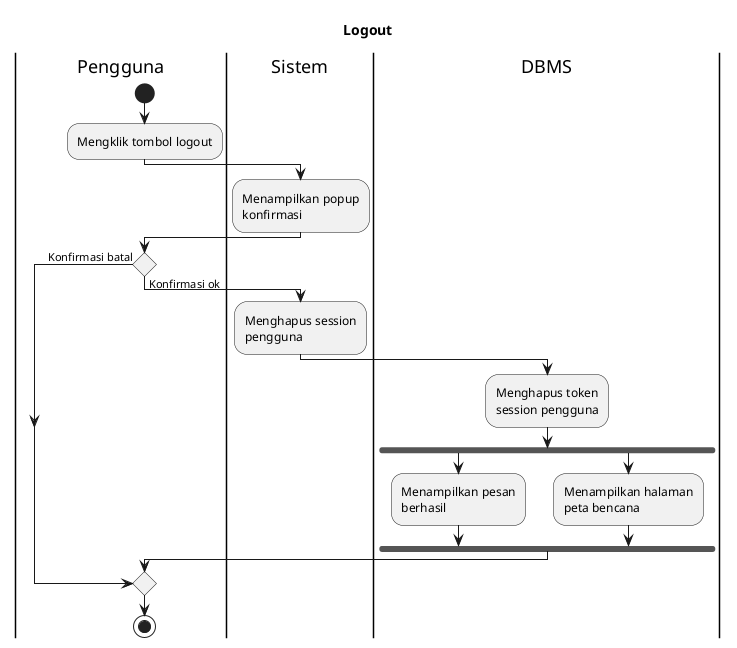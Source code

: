 @startuml UC-AUTH-003 - Logout
skinparam wrapWidth 140

title Logout

|Pengguna|
start
:Mengklik tombol logout;

|Sistem|
:Menampilkan popup konfirmasi;

|Pengguna|
if () then (Konfirmasi ok)
  |Sistem|
  :Menghapus session pengguna;

  |DBMS|
  :Menghapus token session pengguna;

  fork
    :Menampilkan pesan berhasil;
  fork again
    :Menampilkan halaman peta bencana;
  endfork
else (Konfirmasi batal)
endif 

|Pengguna|
stop
@enduml
